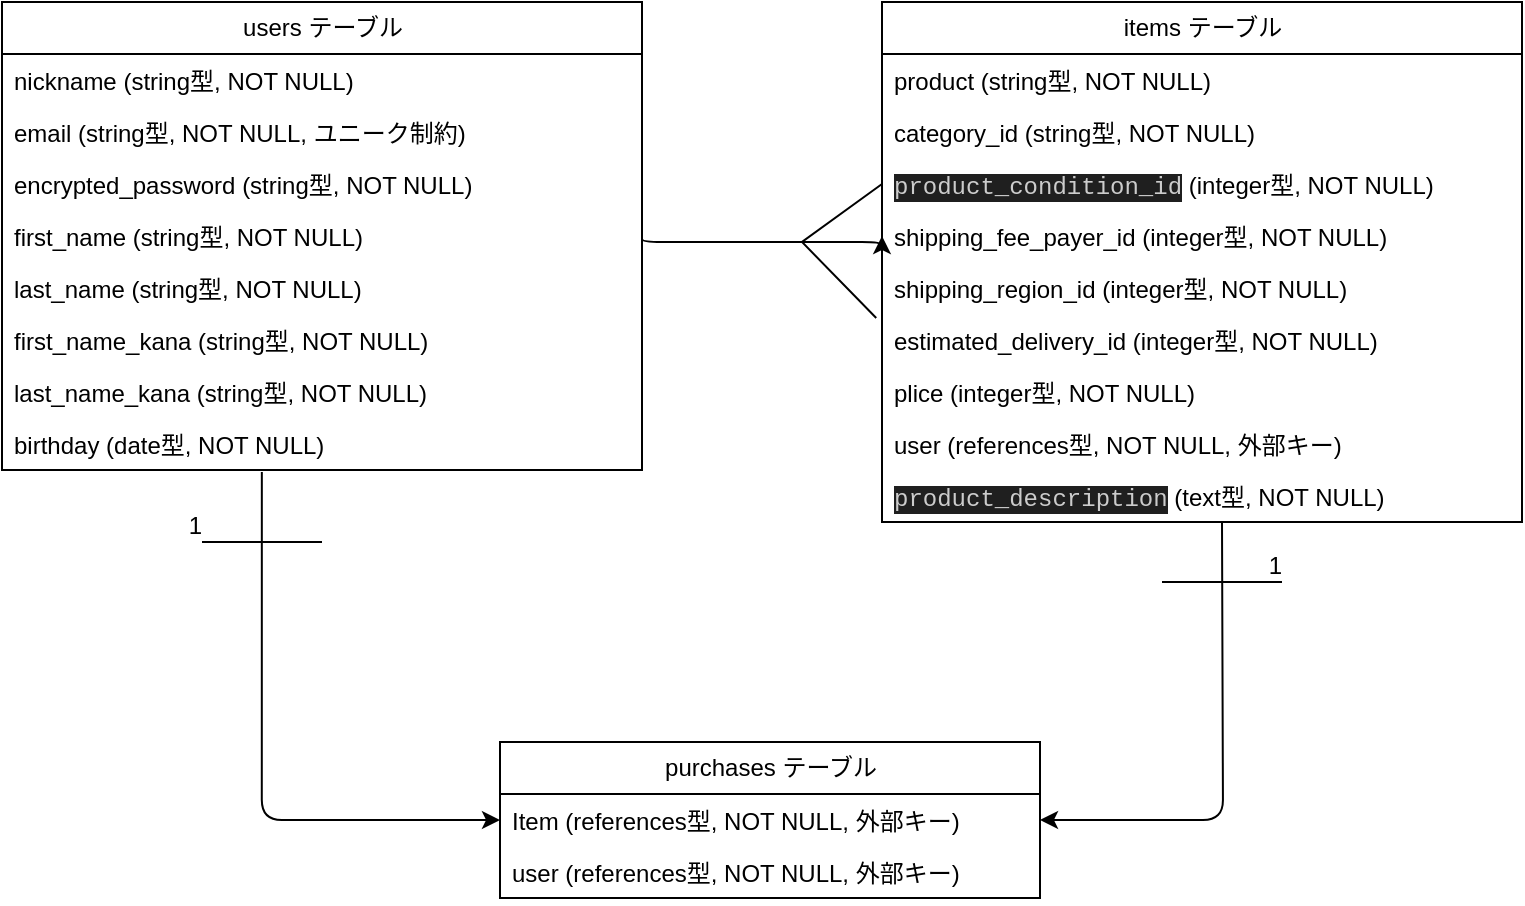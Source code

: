 <mxfile>
    <diagram id="yk-MKfakSrUe_Cn9TRBc" name="ページ1">
        <mxGraphModel dx="976" dy="647" grid="1" gridSize="10" guides="1" tooltips="1" connect="1" arrows="1" fold="1" page="1" pageScale="1" pageWidth="827" pageHeight="1169" math="0" shadow="0">
            <root>
                <mxCell id="0"/>
                <mxCell id="1" parent="0"/>
                <mxCell id="51" value="&lt;span style=&quot;&quot;&gt;users テーブル&lt;/span&gt;" style="swimlane;fontStyle=0;childLayout=stackLayout;horizontal=1;startSize=26;fillColor=none;horizontalStack=0;resizeParent=1;resizeParentMax=0;resizeLast=0;collapsible=1;marginBottom=0;html=1;" vertex="1" parent="1">
                    <mxGeometry x="30" y="70" width="320" height="234" as="geometry"/>
                </mxCell>
                <mxCell id="52" value="&lt;span style=&quot;text-align: center;&quot;&gt;nickname (string型, NOT NULL)&lt;/span&gt;" style="text;strokeColor=none;fillColor=none;align=left;verticalAlign=top;spacingLeft=4;spacingRight=4;overflow=hidden;rotatable=0;points=[[0,0.5],[1,0.5]];portConstraint=eastwest;whiteSpace=wrap;html=1;" vertex="1" parent="51">
                    <mxGeometry y="26" width="320" height="26" as="geometry"/>
                </mxCell>
                <mxCell id="53" value="&lt;span style=&quot;text-align: center;&quot;&gt;email (string型, NOT NULL, ユニーク制約)&lt;/span&gt;" style="text;strokeColor=none;fillColor=none;align=left;verticalAlign=top;spacingLeft=4;spacingRight=4;overflow=hidden;rotatable=0;points=[[0,0.5],[1,0.5]];portConstraint=eastwest;whiteSpace=wrap;html=1;" vertex="1" parent="51">
                    <mxGeometry y="52" width="320" height="26" as="geometry"/>
                </mxCell>
                <mxCell id="54" value="&lt;span style=&quot;text-align: center;&quot;&gt;encrypted_password (string型, NOT NULL)&lt;/span&gt;" style="text;strokeColor=none;fillColor=none;align=left;verticalAlign=top;spacingLeft=4;spacingRight=4;overflow=hidden;rotatable=0;points=[[0,0.5],[1,0.5]];portConstraint=eastwest;whiteSpace=wrap;html=1;" vertex="1" parent="51">
                    <mxGeometry y="78" width="320" height="26" as="geometry"/>
                </mxCell>
                <mxCell id="56" value="&lt;span style=&quot;text-align: center;&quot;&gt;first_name (string型, NOT NULL)&lt;/span&gt;" style="text;strokeColor=none;fillColor=none;align=left;verticalAlign=top;spacingLeft=4;spacingRight=4;overflow=hidden;rotatable=0;points=[[0,0.5],[1,0.5]];portConstraint=eastwest;whiteSpace=wrap;html=1;" vertex="1" parent="51">
                    <mxGeometry y="104" width="320" height="26" as="geometry"/>
                </mxCell>
                <mxCell id="58" value="&lt;span style=&quot;text-align: center;&quot;&gt;last_name (string型, NOT NULL)&lt;/span&gt;" style="text;strokeColor=none;fillColor=none;align=left;verticalAlign=top;spacingLeft=4;spacingRight=4;overflow=hidden;rotatable=0;points=[[0,0.5],[1,0.5]];portConstraint=eastwest;whiteSpace=wrap;html=1;" vertex="1" parent="51">
                    <mxGeometry y="130" width="320" height="26" as="geometry"/>
                </mxCell>
                <mxCell id="60" value="&lt;span style=&quot;text-align: center;&quot;&gt;first_name_kana (string型, NOT NULL)&lt;/span&gt;" style="text;strokeColor=none;fillColor=none;align=left;verticalAlign=top;spacingLeft=4;spacingRight=4;overflow=hidden;rotatable=0;points=[[0,0.5],[1,0.5]];portConstraint=eastwest;whiteSpace=wrap;html=1;" vertex="1" parent="51">
                    <mxGeometry y="156" width="320" height="26" as="geometry"/>
                </mxCell>
                <mxCell id="57" value="&lt;span style=&quot;text-align: center;&quot;&gt;last_name_kana (string型, NOT NULL)&lt;/span&gt;" style="text;strokeColor=none;fillColor=none;align=left;verticalAlign=top;spacingLeft=4;spacingRight=4;overflow=hidden;rotatable=0;points=[[0,0.5],[1,0.5]];portConstraint=eastwest;whiteSpace=wrap;html=1;" vertex="1" parent="51">
                    <mxGeometry y="182" width="320" height="26" as="geometry"/>
                </mxCell>
                <mxCell id="59" value="&lt;span style=&quot;text-align: center;&quot;&gt;birthday (date型, NOT NULL)&lt;/span&gt;" style="text;strokeColor=none;fillColor=none;align=left;verticalAlign=top;spacingLeft=4;spacingRight=4;overflow=hidden;rotatable=0;points=[[0,0.5],[1,0.5]];portConstraint=eastwest;whiteSpace=wrap;html=1;" vertex="1" parent="51">
                    <mxGeometry y="208" width="320" height="26" as="geometry"/>
                </mxCell>
                <mxCell id="61" value="&lt;span style=&quot;&quot;&gt;items テーブル&lt;/span&gt;" style="swimlane;fontStyle=0;childLayout=stackLayout;horizontal=1;startSize=26;fillColor=none;horizontalStack=0;resizeParent=1;resizeParentMax=0;resizeLast=0;collapsible=1;marginBottom=0;html=1;" vertex="1" parent="1">
                    <mxGeometry x="470" y="70" width="320" height="260" as="geometry"/>
                </mxCell>
                <mxCell id="62" value="&lt;span style=&quot;text-align: center;&quot;&gt;product (string型, NOT NULL)&lt;/span&gt;" style="text;strokeColor=none;fillColor=none;align=left;verticalAlign=top;spacingLeft=4;spacingRight=4;overflow=hidden;rotatable=0;points=[[0,0.5],[1,0.5]];portConstraint=eastwest;whiteSpace=wrap;html=1;" vertex="1" parent="61">
                    <mxGeometry y="26" width="320" height="26" as="geometry"/>
                </mxCell>
                <mxCell id="63" value="&lt;span style=&quot;text-align: center;&quot;&gt;category_id (string型, NOT NULL)&lt;/span&gt;" style="text;strokeColor=none;fillColor=none;align=left;verticalAlign=top;spacingLeft=4;spacingRight=4;overflow=hidden;rotatable=0;points=[[0,0.5],[1,0.5]];portConstraint=eastwest;whiteSpace=wrap;html=1;" vertex="1" parent="61">
                    <mxGeometry y="52" width="320" height="26" as="geometry"/>
                </mxCell>
                <mxCell id="64" value="&lt;span style=&quot;background-color: rgb(31, 31, 31); color: rgb(204, 204, 204); font-family: Menlo, Monaco, &amp;quot;Courier New&amp;quot;, monospace;&quot;&gt;product_condition_id&lt;/span&gt;&lt;span style=&quot;text-align: center;&quot;&gt;&amp;nbsp;(&lt;/span&gt;&lt;span style=&quot;text-align: center;&quot;&gt;integer&lt;/span&gt;&lt;span style=&quot;text-align: center;&quot;&gt;型, NOT NULL)&lt;/span&gt;" style="text;strokeColor=none;fillColor=none;align=left;verticalAlign=top;spacingLeft=4;spacingRight=4;overflow=hidden;rotatable=0;points=[[0,0.5],[1,0.5]];portConstraint=eastwest;whiteSpace=wrap;html=1;" vertex="1" parent="61">
                    <mxGeometry y="78" width="320" height="26" as="geometry"/>
                </mxCell>
                <mxCell id="65" value="&lt;span style=&quot;text-align: center;&quot;&gt;shipping_fee_payer_id (&lt;/span&gt;&lt;span style=&quot;text-align: center;&quot;&gt;integer&lt;/span&gt;&lt;span style=&quot;text-align: center;&quot;&gt;型, NOT NULL)&lt;/span&gt;" style="text;strokeColor=none;fillColor=none;align=left;verticalAlign=top;spacingLeft=4;spacingRight=4;overflow=hidden;rotatable=0;points=[[0,0.5],[1,0.5]];portConstraint=eastwest;whiteSpace=wrap;html=1;" vertex="1" parent="61">
                    <mxGeometry y="104" width="320" height="26" as="geometry"/>
                </mxCell>
                <mxCell id="66" value="&lt;span style=&quot;text-align: center;&quot;&gt;shipping_region_id (&lt;/span&gt;&lt;span style=&quot;text-align: center;&quot;&gt;integer&lt;/span&gt;&lt;span style=&quot;text-align: center;&quot;&gt;型, NOT NULL)&lt;/span&gt;" style="text;strokeColor=none;fillColor=none;align=left;verticalAlign=top;spacingLeft=4;spacingRight=4;overflow=hidden;rotatable=0;points=[[0,0.5],[1,0.5]];portConstraint=eastwest;whiteSpace=wrap;html=1;" vertex="1" parent="61">
                    <mxGeometry y="130" width="320" height="26" as="geometry"/>
                </mxCell>
                <mxCell id="67" value="&lt;span style=&quot;text-align: center;&quot;&gt;estimated_delivery_id (integer型, NOT NULL)&lt;/span&gt;" style="text;strokeColor=none;fillColor=none;align=left;verticalAlign=top;spacingLeft=4;spacingRight=4;overflow=hidden;rotatable=0;points=[[0,0.5],[1,0.5]];portConstraint=eastwest;whiteSpace=wrap;html=1;" vertex="1" parent="61">
                    <mxGeometry y="156" width="320" height="26" as="geometry"/>
                </mxCell>
                <mxCell id="68" value="&lt;span style=&quot;text-align: center;&quot;&gt;plice (integer型, NOT NULL)&lt;/span&gt;" style="text;strokeColor=none;fillColor=none;align=left;verticalAlign=top;spacingLeft=4;spacingRight=4;overflow=hidden;rotatable=0;points=[[0,0.5],[1,0.5]];portConstraint=eastwest;whiteSpace=wrap;html=1;" vertex="1" parent="61">
                    <mxGeometry y="182" width="320" height="26" as="geometry"/>
                </mxCell>
                <mxCell id="69" value="&lt;span style=&quot;text-align: center;&quot;&gt;user (references型, NOT NULL, 外部キー)&lt;/span&gt;" style="text;strokeColor=none;fillColor=none;align=left;verticalAlign=top;spacingLeft=4;spacingRight=4;overflow=hidden;rotatable=0;points=[[0,0.5],[1,0.5]];portConstraint=eastwest;whiteSpace=wrap;html=1;" vertex="1" parent="61">
                    <mxGeometry y="208" width="320" height="26" as="geometry"/>
                </mxCell>
                <mxCell id="88" value="" style="endArrow=none;html=1;rounded=0;entryX=-0.009;entryY=0.077;entryDx=0;entryDy=0;entryPerimeter=0;exitX=0;exitY=0.5;exitDx=0;exitDy=0;" edge="1" parent="61" source="64" target="67">
                    <mxGeometry relative="1" as="geometry">
                        <mxPoint x="-210" y="220" as="sourcePoint"/>
                        <mxPoint x="-50" y="220" as="targetPoint"/>
                        <Array as="points">
                            <mxPoint x="-40" y="120"/>
                        </Array>
                    </mxGeometry>
                </mxCell>
                <mxCell id="89" value="&lt;span style=&quot;background-color: rgb(31, 31, 31); color: rgb(204, 204, 204); font-family: Menlo, Monaco, &amp;quot;Courier New&amp;quot;, monospace;&quot;&gt;product_description&lt;/span&gt;&lt;span style=&quot;text-align: center;&quot;&gt;&amp;nbsp;(text型, NOT NULL)&lt;/span&gt;" style="text;strokeColor=none;fillColor=none;align=left;verticalAlign=top;spacingLeft=4;spacingRight=4;overflow=hidden;rotatable=0;points=[[0,0.5],[1,0.5]];portConstraint=eastwest;whiteSpace=wrap;html=1;" vertex="1" parent="61">
                    <mxGeometry y="234" width="320" height="26" as="geometry"/>
                </mxCell>
                <mxCell id="75" value="purchases テーブル" style="swimlane;fontStyle=0;childLayout=stackLayout;horizontal=1;startSize=26;fillColor=none;horizontalStack=0;resizeParent=1;resizeParentMax=0;resizeLast=0;collapsible=1;marginBottom=0;html=1;" vertex="1" parent="1">
                    <mxGeometry x="279" y="440" width="270" height="78" as="geometry"/>
                </mxCell>
                <mxCell id="76" value="Item&amp;nbsp;&lt;span style=&quot;text-align: center;&quot;&gt;(references型, NOT NULL, 外部キー)&lt;/span&gt;" style="text;strokeColor=none;fillColor=none;align=left;verticalAlign=top;spacingLeft=4;spacingRight=4;overflow=hidden;rotatable=0;points=[[0,0.5],[1,0.5]];portConstraint=eastwest;whiteSpace=wrap;html=1;" vertex="1" parent="75">
                    <mxGeometry y="26" width="270" height="26" as="geometry"/>
                </mxCell>
                <mxCell id="77" value="&lt;span style=&quot;text-align: center;&quot;&gt;user (references型, NOT NULL, 外部キー)&lt;/span&gt;" style="text;strokeColor=none;fillColor=none;align=left;verticalAlign=top;spacingLeft=4;spacingRight=4;overflow=hidden;rotatable=0;points=[[0,0.5],[1,0.5]];portConstraint=eastwest;whiteSpace=wrap;html=1;" vertex="1" parent="75">
                    <mxGeometry y="52" width="270" height="26" as="geometry"/>
                </mxCell>
                <mxCell id="80" style="edgeStyle=orthogonalEdgeStyle;html=1;entryX=1;entryY=0.5;entryDx=0;entryDy=0;" edge="1" parent="1" target="76">
                    <mxGeometry relative="1" as="geometry">
                        <mxPoint x="640" y="330" as="sourcePoint"/>
                    </mxGeometry>
                </mxCell>
                <mxCell id="79" style="edgeStyle=orthogonalEdgeStyle;html=1;exitX=0.406;exitY=1.038;exitDx=0;exitDy=0;entryX=0;entryY=0.5;entryDx=0;entryDy=0;exitPerimeter=0;" edge="1" parent="1" source="59" target="76">
                    <mxGeometry relative="1" as="geometry"/>
                </mxCell>
                <mxCell id="81" style="edgeStyle=orthogonalEdgeStyle;html=1;exitX=1;exitY=0.5;exitDx=0;exitDy=0;entryX=0;entryY=0.5;entryDx=0;entryDy=0;" edge="1" parent="1" source="56" target="65">
                    <mxGeometry relative="1" as="geometry">
                        <Array as="points">
                            <mxPoint x="350" y="190"/>
                            <mxPoint x="470" y="190"/>
                        </Array>
                    </mxGeometry>
                </mxCell>
                <mxCell id="82" value="" style="endArrow=none;html=1;rounded=0;" edge="1" parent="1">
                    <mxGeometry relative="1" as="geometry">
                        <mxPoint x="190" y="340" as="sourcePoint"/>
                        <mxPoint x="130" y="340" as="targetPoint"/>
                        <Array as="points">
                            <mxPoint x="190" y="340"/>
                            <mxPoint x="160" y="340"/>
                        </Array>
                    </mxGeometry>
                </mxCell>
                <mxCell id="83" value="1" style="resizable=0;html=1;align=right;verticalAlign=bottom;" connectable="0" vertex="1" parent="82">
                    <mxGeometry x="1" relative="1" as="geometry"/>
                </mxCell>
                <mxCell id="84" value="" style="endArrow=none;html=1;rounded=0;" edge="1" parent="1">
                    <mxGeometry relative="1" as="geometry">
                        <mxPoint x="610" y="360" as="sourcePoint"/>
                        <mxPoint x="670" y="360" as="targetPoint"/>
                        <Array as="points">
                            <mxPoint x="640" y="360"/>
                        </Array>
                    </mxGeometry>
                </mxCell>
                <mxCell id="85" value="1" style="resizable=0;html=1;align=right;verticalAlign=bottom;" connectable="0" vertex="1" parent="84">
                    <mxGeometry x="1" relative="1" as="geometry"/>
                </mxCell>
            </root>
        </mxGraphModel>
    </diagram>
</mxfile>
